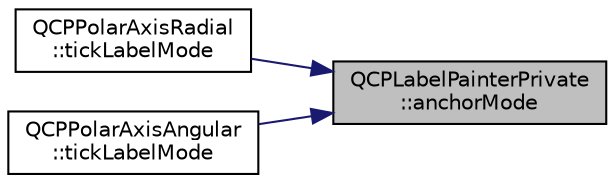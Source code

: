 digraph "QCPLabelPainterPrivate::anchorMode"
{
 // LATEX_PDF_SIZE
  edge [fontname="Helvetica",fontsize="10",labelfontname="Helvetica",labelfontsize="10"];
  node [fontname="Helvetica",fontsize="10",shape=record];
  rankdir="RL";
  Node1 [label="QCPLabelPainterPrivate\l::anchorMode",height=0.2,width=0.4,color="black", fillcolor="grey75", style="filled", fontcolor="black",tooltip=" "];
  Node1 -> Node2 [dir="back",color="midnightblue",fontsize="10",style="solid",fontname="Helvetica"];
  Node2 [label="QCPPolarAxisRadial\l::tickLabelMode",height=0.2,width=0.4,color="black", fillcolor="white", style="filled",URL="$classQCPPolarAxisRadial.html#aec38bf48a5e07aa7d271050810b7b571",tooltip=" "];
  Node1 -> Node3 [dir="back",color="midnightblue",fontsize="10",style="solid",fontname="Helvetica"];
  Node3 [label="QCPPolarAxisAngular\l::tickLabelMode",height=0.2,width=0.4,color="black", fillcolor="white", style="filled",URL="$classQCPPolarAxisAngular.html#a84eb819f1754d6955a975377bb56c917",tooltip=" "];
}
